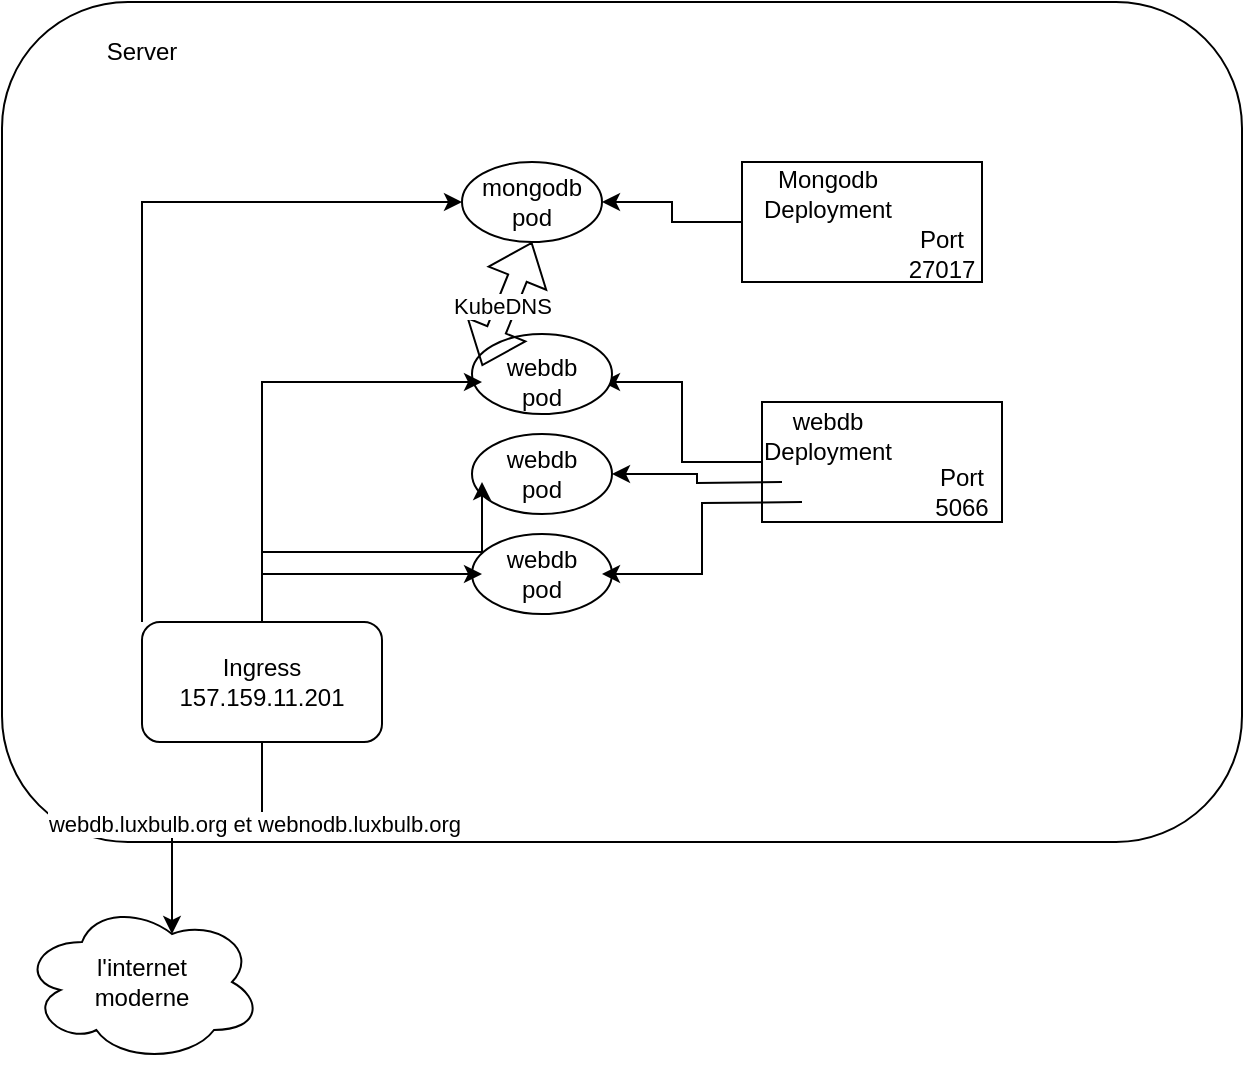 <mxfile version="26.0.7">
  <diagram name="Page-1" id="MUyP5_q_mO_h7tWtrMWb">
    <mxGraphModel dx="1412" dy="762" grid="1" gridSize="10" guides="1" tooltips="1" connect="1" arrows="1" fold="1" page="1" pageScale="1" pageWidth="850" pageHeight="1100" math="0" shadow="0">
      <root>
        <mxCell id="0" />
        <mxCell id="1" parent="0" />
        <mxCell id="WSbjGgRug-91Eox6C42--1" value="" style="rounded=1;whiteSpace=wrap;html=1;" vertex="1" parent="1">
          <mxGeometry x="120" y="80" width="620" height="420" as="geometry" />
        </mxCell>
        <mxCell id="WSbjGgRug-91Eox6C42--2" value="Server" style="text;html=1;align=center;verticalAlign=middle;whiteSpace=wrap;rounded=0;" vertex="1" parent="1">
          <mxGeometry x="160" y="90" width="60" height="30" as="geometry" />
        </mxCell>
        <mxCell id="WSbjGgRug-91Eox6C42--20" style="edgeStyle=orthogonalEdgeStyle;rounded=0;orthogonalLoop=1;jettySize=auto;html=1;entryX=1;entryY=0.5;entryDx=0;entryDy=0;" edge="1" parent="1" source="WSbjGgRug-91Eox6C42--4" target="WSbjGgRug-91Eox6C42--9">
          <mxGeometry relative="1" as="geometry" />
        </mxCell>
        <mxCell id="WSbjGgRug-91Eox6C42--4" value="" style="rounded=0;whiteSpace=wrap;html=1;" vertex="1" parent="1">
          <mxGeometry x="490" y="160" width="120" height="60" as="geometry" />
        </mxCell>
        <mxCell id="WSbjGgRug-91Eox6C42--5" value="&lt;div&gt;Mongodb Deployment&lt;/div&gt;" style="text;html=1;align=center;verticalAlign=middle;whiteSpace=wrap;rounded=0;" vertex="1" parent="1">
          <mxGeometry x="503" y="161" width="60" height="30" as="geometry" />
        </mxCell>
        <mxCell id="WSbjGgRug-91Eox6C42--17" style="edgeStyle=orthogonalEdgeStyle;rounded=0;orthogonalLoop=1;jettySize=auto;html=1;entryX=1;entryY=0.5;entryDx=0;entryDy=0;" edge="1" parent="1" source="WSbjGgRug-91Eox6C42--7" target="WSbjGgRug-91Eox6C42--14">
          <mxGeometry relative="1" as="geometry" />
        </mxCell>
        <mxCell id="WSbjGgRug-91Eox6C42--7" value="" style="rounded=0;whiteSpace=wrap;html=1;" vertex="1" parent="1">
          <mxGeometry x="500" y="280" width="120" height="60" as="geometry" />
        </mxCell>
        <mxCell id="WSbjGgRug-91Eox6C42--8" value="&lt;div&gt;webdb Deployment&lt;/div&gt;" style="text;html=1;align=center;verticalAlign=middle;whiteSpace=wrap;rounded=0;" vertex="1" parent="1">
          <mxGeometry x="503" y="282" width="60" height="30" as="geometry" />
        </mxCell>
        <mxCell id="WSbjGgRug-91Eox6C42--9" value="mongodb pod" style="ellipse;whiteSpace=wrap;html=1;" vertex="1" parent="1">
          <mxGeometry x="350" y="160" width="70" height="40" as="geometry" />
        </mxCell>
        <mxCell id="WSbjGgRug-91Eox6C42--10" value="" style="ellipse;whiteSpace=wrap;html=1;" vertex="1" parent="1">
          <mxGeometry x="355" y="246" width="70" height="40" as="geometry" />
        </mxCell>
        <mxCell id="WSbjGgRug-91Eox6C42--11" value="" style="ellipse;whiteSpace=wrap;html=1;" vertex="1" parent="1">
          <mxGeometry x="355" y="346" width="70" height="40" as="geometry" />
        </mxCell>
        <mxCell id="WSbjGgRug-91Eox6C42--12" value="" style="ellipse;whiteSpace=wrap;html=1;" vertex="1" parent="1">
          <mxGeometry x="355" y="296" width="70" height="40" as="geometry" />
        </mxCell>
        <mxCell id="WSbjGgRug-91Eox6C42--13" value="webdb pod" style="text;html=1;align=center;verticalAlign=middle;whiteSpace=wrap;rounded=0;" vertex="1" parent="1">
          <mxGeometry x="360" y="301" width="60" height="30" as="geometry" />
        </mxCell>
        <mxCell id="WSbjGgRug-91Eox6C42--14" value="webdb pod" style="text;html=1;align=center;verticalAlign=middle;whiteSpace=wrap;rounded=0;" vertex="1" parent="1">
          <mxGeometry x="360" y="220" width="60" height="100" as="geometry" />
        </mxCell>
        <mxCell id="WSbjGgRug-91Eox6C42--16" value="webdb pod" style="text;html=1;align=center;verticalAlign=middle;whiteSpace=wrap;rounded=0;" vertex="1" parent="1">
          <mxGeometry x="360" y="351" width="60" height="30" as="geometry" />
        </mxCell>
        <mxCell id="WSbjGgRug-91Eox6C42--18" style="edgeStyle=orthogonalEdgeStyle;rounded=0;orthogonalLoop=1;jettySize=auto;html=1;entryX=1;entryY=0.5;entryDx=0;entryDy=0;" edge="1" parent="1" target="WSbjGgRug-91Eox6C42--12">
          <mxGeometry relative="1" as="geometry">
            <mxPoint x="510" y="320" as="sourcePoint" />
            <mxPoint x="430" y="280" as="targetPoint" />
          </mxGeometry>
        </mxCell>
        <mxCell id="WSbjGgRug-91Eox6C42--19" style="edgeStyle=orthogonalEdgeStyle;rounded=0;orthogonalLoop=1;jettySize=auto;html=1;entryX=1;entryY=0.5;entryDx=0;entryDy=0;" edge="1" parent="1" target="WSbjGgRug-91Eox6C42--16">
          <mxGeometry relative="1" as="geometry">
            <mxPoint x="520" y="330" as="sourcePoint" />
            <mxPoint x="435" y="326" as="targetPoint" />
          </mxGeometry>
        </mxCell>
        <mxCell id="WSbjGgRug-91Eox6C42--21" value="" style="shape=flexArrow;endArrow=classic;startArrow=classic;html=1;rounded=0;exitX=0.5;exitY=1;exitDx=0;exitDy=0;entryX=0;entryY=0.42;entryDx=0;entryDy=0;entryPerimeter=0;" edge="1" parent="1" source="WSbjGgRug-91Eox6C42--9" target="WSbjGgRug-91Eox6C42--14">
          <mxGeometry width="100" height="100" relative="1" as="geometry">
            <mxPoint x="397" y="387" as="sourcePoint" />
            <mxPoint x="477" y="307" as="targetPoint" />
          </mxGeometry>
        </mxCell>
        <mxCell id="WSbjGgRug-91Eox6C42--22" value="KubeDNS" style="edgeLabel;html=1;align=center;verticalAlign=middle;resizable=0;points=[];" vertex="1" connectable="0" parent="WSbjGgRug-91Eox6C42--21">
          <mxGeometry x="0.095" y="-2" relative="1" as="geometry">
            <mxPoint y="-1" as="offset" />
          </mxGeometry>
        </mxCell>
        <mxCell id="WSbjGgRug-91Eox6C42--23" value="Port 27017" style="text;html=1;align=center;verticalAlign=middle;whiteSpace=wrap;rounded=0;" vertex="1" parent="1">
          <mxGeometry x="560" y="191" width="60" height="30" as="geometry" />
        </mxCell>
        <mxCell id="WSbjGgRug-91Eox6C42--24" value="Port&lt;br&gt;5066" style="text;html=1;align=center;verticalAlign=middle;whiteSpace=wrap;rounded=0;" vertex="1" parent="1">
          <mxGeometry x="570" y="310" width="60" height="30" as="geometry" />
        </mxCell>
        <mxCell id="WSbjGgRug-91Eox6C42--36" style="edgeStyle=orthogonalEdgeStyle;rounded=0;orthogonalLoop=1;jettySize=auto;html=1;exitX=0.5;exitY=0;exitDx=0;exitDy=0;entryX=0;entryY=0.5;entryDx=0;entryDy=0;" edge="1" parent="1" source="WSbjGgRug-91Eox6C42--25" target="WSbjGgRug-91Eox6C42--16">
          <mxGeometry relative="1" as="geometry" />
        </mxCell>
        <mxCell id="WSbjGgRug-91Eox6C42--37" style="edgeStyle=orthogonalEdgeStyle;rounded=0;orthogonalLoop=1;jettySize=auto;html=1;exitX=0.5;exitY=0;exitDx=0;exitDy=0;entryX=0;entryY=1;entryDx=0;entryDy=0;" edge="1" parent="1" source="WSbjGgRug-91Eox6C42--25" target="WSbjGgRug-91Eox6C42--14">
          <mxGeometry relative="1" as="geometry" />
        </mxCell>
        <mxCell id="WSbjGgRug-91Eox6C42--38" style="edgeStyle=orthogonalEdgeStyle;rounded=0;orthogonalLoop=1;jettySize=auto;html=1;exitX=0.5;exitY=0;exitDx=0;exitDy=0;entryX=0;entryY=0.5;entryDx=0;entryDy=0;" edge="1" parent="1" source="WSbjGgRug-91Eox6C42--25" target="WSbjGgRug-91Eox6C42--14">
          <mxGeometry relative="1" as="geometry" />
        </mxCell>
        <mxCell id="WSbjGgRug-91Eox6C42--39" style="edgeStyle=orthogonalEdgeStyle;rounded=0;orthogonalLoop=1;jettySize=auto;html=1;exitX=0;exitY=0;exitDx=0;exitDy=0;entryX=0;entryY=0.5;entryDx=0;entryDy=0;" edge="1" parent="1" source="WSbjGgRug-91Eox6C42--25" target="WSbjGgRug-91Eox6C42--9">
          <mxGeometry relative="1" as="geometry" />
        </mxCell>
        <mxCell id="WSbjGgRug-91Eox6C42--25" value="&lt;div&gt;Ingress&lt;/div&gt;157.159.11.201" style="rounded=1;whiteSpace=wrap;html=1;" vertex="1" parent="1">
          <mxGeometry x="190" y="390" width="120" height="60" as="geometry" />
        </mxCell>
        <mxCell id="WSbjGgRug-91Eox6C42--32" value="l&#39;internet&lt;br&gt;moderne" style="ellipse;shape=cloud;whiteSpace=wrap;html=1;" vertex="1" parent="1">
          <mxGeometry x="130" y="530" width="120" height="80" as="geometry" />
        </mxCell>
        <mxCell id="WSbjGgRug-91Eox6C42--34" style="edgeStyle=orthogonalEdgeStyle;rounded=0;orthogonalLoop=1;jettySize=auto;html=1;exitX=0.5;exitY=1;exitDx=0;exitDy=0;entryX=0.625;entryY=0.2;entryDx=0;entryDy=0;entryPerimeter=0;" edge="1" parent="1" source="WSbjGgRug-91Eox6C42--25" target="WSbjGgRug-91Eox6C42--32">
          <mxGeometry relative="1" as="geometry" />
        </mxCell>
        <mxCell id="WSbjGgRug-91Eox6C42--35" value="webdb.luxbulb.org et webnodb.luxbulb.org" style="edgeLabel;html=1;align=center;verticalAlign=middle;resizable=0;points=[];" vertex="1" connectable="0" parent="WSbjGgRug-91Eox6C42--34">
          <mxGeometry x="-0.376" y="1" relative="1" as="geometry">
            <mxPoint as="offset" />
          </mxGeometry>
        </mxCell>
      </root>
    </mxGraphModel>
  </diagram>
</mxfile>
